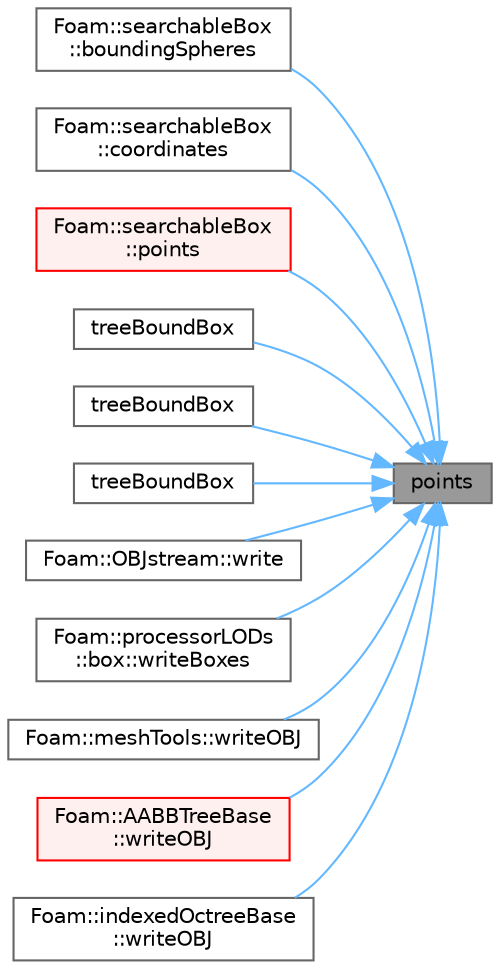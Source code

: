 digraph "points"
{
 // LATEX_PDF_SIZE
  bgcolor="transparent";
  edge [fontname=Helvetica,fontsize=10,labelfontname=Helvetica,labelfontsize=10];
  node [fontname=Helvetica,fontsize=10,shape=box,height=0.2,width=0.4];
  rankdir="RL";
  Node1 [id="Node000001",label="points",height=0.2,width=0.4,color="gray40", fillcolor="grey60", style="filled", fontcolor="black",tooltip=" "];
  Node1 -> Node2 [id="edge1_Node000001_Node000002",dir="back",color="steelblue1",style="solid",tooltip=" "];
  Node2 [id="Node000002",label="Foam::searchableBox\l::boundingSpheres",height=0.2,width=0.4,color="grey40", fillcolor="white", style="filled",URL="$classFoam_1_1searchableBox.html#a4f9baf018af105a4cd6d9c008d4d04ec",tooltip=" "];
  Node1 -> Node3 [id="edge2_Node000001_Node000003",dir="back",color="steelblue1",style="solid",tooltip=" "];
  Node3 [id="Node000003",label="Foam::searchableBox\l::coordinates",height=0.2,width=0.4,color="grey40", fillcolor="white", style="filled",URL="$classFoam_1_1searchableBox.html#ad938704f9b1700904bb272de893ceacb",tooltip=" "];
  Node1 -> Node4 [id="edge3_Node000001_Node000004",dir="back",color="steelblue1",style="solid",tooltip=" "];
  Node4 [id="Node000004",label="Foam::searchableBox\l::points",height=0.2,width=0.4,color="red", fillcolor="#FFF0F0", style="filled",URL="$classFoam_1_1searchableBox.html#affb7cf1209e1e3af9a19a21860268ee5",tooltip=" "];
  Node1 -> Node6 [id="edge4_Node000001_Node000006",dir="back",color="steelblue1",style="solid",tooltip=" "];
  Node6 [id="Node000006",label="treeBoundBox",height=0.2,width=0.4,color="grey40", fillcolor="white", style="filled",URL="$classFoam_1_1treeBoundBox.html#ae3e68f3fc3cb1e9c8a64a2635d04a164",tooltip=" "];
  Node1 -> Node7 [id="edge5_Node000001_Node000007",dir="back",color="steelblue1",style="solid",tooltip=" "];
  Node7 [id="Node000007",label="treeBoundBox",height=0.2,width=0.4,color="grey40", fillcolor="white", style="filled",URL="$classFoam_1_1treeBoundBox.html#a68bff8927045ee7692b342f06b0a44e8",tooltip=" "];
  Node1 -> Node8 [id="edge6_Node000001_Node000008",dir="back",color="steelblue1",style="solid",tooltip=" "];
  Node8 [id="Node000008",label="treeBoundBox",height=0.2,width=0.4,color="grey40", fillcolor="white", style="filled",URL="$classFoam_1_1treeBoundBox.html#a5475ec85c81f1e87809ad2f10b1eda8e",tooltip=" "];
  Node1 -> Node9 [id="edge7_Node000001_Node000009",dir="back",color="steelblue1",style="solid",tooltip=" "];
  Node9 [id="Node000009",label="Foam::OBJstream::write",height=0.2,width=0.4,color="grey40", fillcolor="white", style="filled",URL="$classFoam_1_1OBJstream.html#a6d9094abc4703ef3010440a710e0d6f3",tooltip=" "];
  Node1 -> Node10 [id="edge8_Node000001_Node000010",dir="back",color="steelblue1",style="solid",tooltip=" "];
  Node10 [id="Node000010",label="Foam::processorLODs\l::box::writeBoxes",height=0.2,width=0.4,color="grey40", fillcolor="white", style="filled",URL="$classFoam_1_1processorLODs_1_1box.html#aa8a3898129c8e7ef53a83db615c9f7d0",tooltip=" "];
  Node1 -> Node11 [id="edge9_Node000001_Node000011",dir="back",color="steelblue1",style="solid",tooltip=" "];
  Node11 [id="Node000011",label="Foam::meshTools::writeOBJ",height=0.2,width=0.4,color="grey40", fillcolor="white", style="filled",URL="$namespaceFoam_1_1meshTools.html#a203e28c94928f2b3b8f29c4d11151f16",tooltip=" "];
  Node1 -> Node12 [id="edge10_Node000001_Node000012",dir="back",color="steelblue1",style="solid",tooltip=" "];
  Node12 [id="Node000012",label="Foam::AABBTreeBase\l::writeOBJ",height=0.2,width=0.4,color="red", fillcolor="#FFF0F0", style="filled",URL="$classFoam_1_1AABBTreeBase.html#a91bd33d0674865d5d5626efa84805a7e",tooltip=" "];
  Node1 -> Node15 [id="edge11_Node000001_Node000015",dir="back",color="steelblue1",style="solid",tooltip=" "];
  Node15 [id="Node000015",label="Foam::indexedOctreeBase\l::writeOBJ",height=0.2,width=0.4,color="grey40", fillcolor="white", style="filled",URL="$classFoam_1_1indexedOctreeBase.html#a91bd33d0674865d5d5626efa84805a7e",tooltip=" "];
}
